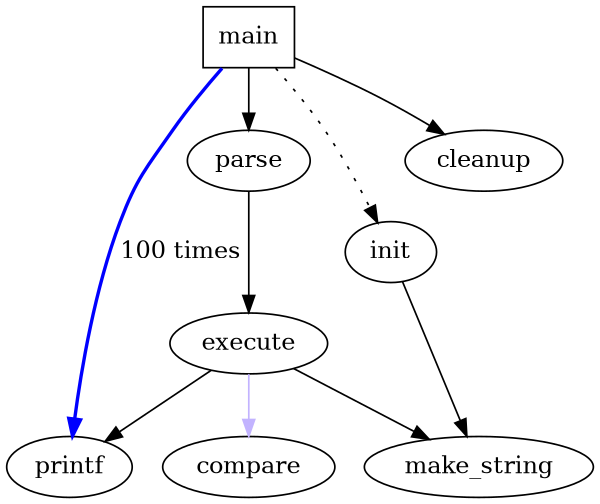 digraph G {
    size = "4,4";
    main [shape=box];
    main -> parse [weight = 8];
    parse -> execute;
    main -> init [style = "dotted"];
    main -> cleanup;
    execute -> make_string; 
    execute -> printf;
    init -> make_string;
    edge [color = "blue"]; 
    main -> printf [style="bold", label="100 times"];
    execute -> compare [shape=polygon, skew=0, distortion = 0.0, peripheries=3, color=".7 .3 1.0"]; 
}
